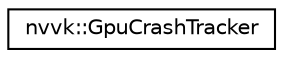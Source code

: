 digraph "Graphical Class Hierarchy"
{
 // LATEX_PDF_SIZE
  edge [fontname="Helvetica",fontsize="10",labelfontname="Helvetica",labelfontsize="10"];
  node [fontname="Helvetica",fontsize="10",shape=record];
  rankdir="LR";
  Node0 [label="nvvk::GpuCrashTracker",height=0.2,width=0.4,color="black", fillcolor="white", style="filled",URL="$classnvvk_1_1_gpu_crash_tracker.html",tooltip=" "];
}

